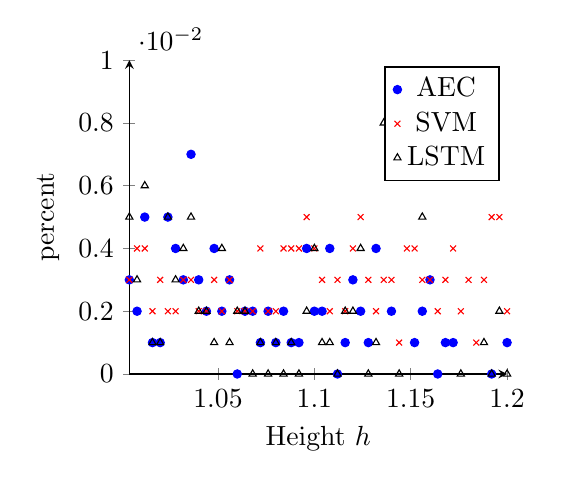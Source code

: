 ﻿\begin{tikzpicture}
	\begin{axis}[
		xlabel={Height $h$},
		ylabel={percent},
		axis x line=bottom,
		axis y line=left,
		ymin=0,
		ymax=0.01,
scale=0.7
]
	\addplot[only marks, mark size=1.5, color=blue, mark=*] plot coordinates {
		(1.004, 0.003)
		(1.008, 0.002)
		(1.012, 0.005)
		(1.016, 0.001)
		(1.02, 0.001)
		(1.024, 0.005)
		(1.028, 0.004)
		(1.032, 0.003)
		(1.036, 0.007)
		(1.04, 0.003)
		(1.044, 0.002)
		(1.048, 0.004)
		(1.052, 0.002)
		(1.056, 0.003)
		(1.06, 0.0)
		(1.064, 0.002)
		(1.068, 0.002)
		(1.072, 0.001)
		(1.076, 0.002)
		(1.08, 0.001)
		(1.084, 0.002)
		(1.088, 0.001)
		(1.092, 0.001)
		(1.096, 0.004)
		(1.1, 0.002)
		(1.104, 0.002)
		(1.108, 0.004)
		(1.112, 0.0)
		(1.116, 0.001)
		(1.12, 0.003)
		(1.124, 0.002)
		(1.128, 0.001)
		(1.132, 0.004)
		(1.136, 0.011)
		(1.14, 0.002)
		(1.144, 0.016)
		(1.148, 0.013)
		(1.152, 0.001)
		(1.156, 0.002)
		(1.16, 0.003)
		(1.164, 0.0)
		(1.168, 0.001)
		(1.172, 0.001)
		(1.176, 0.011)
		(1.18, 0.021)
		(1.184, 0.016)
		(1.188, 0.018)
		(1.192, 0.0)
		(1.196, 0.012)
		(1.2, 0.001)
	};
	\addlegendentry{AEC}
	\addplot[only marks, mark size=1.5, color=red, mark=x] plot coordinates {
		(1.004, 0.003)
		(1.008, 0.004)
		(1.012, 0.004)
		(1.016, 0.002)
		(1.02, 0.003)
		(1.024, 0.002)
		(1.028, 0.002)
		(1.032, 0.003)
		(1.036, 0.003)
		(1.04, 0.002)
		(1.044, 0.002)
		(1.048, 0.003)
		(1.052, 0.002)
		(1.056, 0.003)
		(1.06, 0.002)
		(1.064, 0.002)
		(1.068, 0.002)
		(1.072, 0.004)
		(1.076, 0.002)
		(1.08, 0.002)
		(1.084, 0.004)
		(1.088, 0.004)
		(1.092, 0.004)
		(1.096, 0.005)
		(1.1, 0.004)
		(1.104, 0.003)
		(1.108, 0.002)
		(1.112, 0.003)
		(1.116, 0.002)
		(1.12, 0.004)
		(1.124, 0.005)
		(1.128, 0.003)
		(1.132, 0.002)
		(1.136, 0.003)
		(1.14, 0.003)
		(1.144, 0.001)
		(1.148, 0.004)
		(1.152, 0.004)
		(1.156, 0.003)
		(1.16, 0.003)
		(1.164, 0.002)
		(1.168, 0.003)
		(1.172, 0.004)
		(1.176, 0.002)
		(1.18, 0.003)
		(1.184, 0.001)
		(1.188, 0.003)
		(1.192, 0.005)
		(1.196, 0.005)
		(1.2, 0.002)
	};
	\addlegendentry{SVM}
	\addplot[only marks, mark size=1.5, color=black, mark=triangle] plot coordinates {
		(1.004, 0.005)
		(1.008, 0.003)
		(1.012, 0.006)
		(1.016, 0.001)
		(1.02, 0.001)
		(1.024, 0.005)
		(1.028, 0.003)
		(1.032, 0.004)
		(1.036, 0.005)
		(1.04, 0.002)
		(1.044, 0.002)
		(1.048, 0.001)
		(1.052, 0.004)
		(1.056, 0.001)
		(1.06, 0.002)
		(1.064, 0.002)
		(1.068, 0.0)
		(1.072, 0.001)
		(1.076, 0.0)
		(1.08, 0.001)
		(1.084, 0.0)
		(1.088, 0.001)
		(1.092, 0.0)
		(1.096, 0.002)
		(1.1, 0.004)
		(1.104, 0.001)
		(1.108, 0.001)
		(1.112, 0.0)
		(1.116, 0.002)
		(1.12, 0.002)
		(1.124, 0.004)
		(1.128, 0.0)
		(1.132, 0.001)
		(1.136, 0.008)
		(1.14, 0.016)
		(1.144, 0.0)
		(1.148, 0.007)
		(1.152, 0.008)
		(1.156, 0.005)
		(1.16, 0.015)
		(1.164, 0.008)
		(1.168, 0.017)
		(1.172, 0.009)
		(1.176, 0.0)
		(1.18, 0.014)
		(1.184, 0.026)
		(1.188, 0.001)
		(1.192, 0.0)
		(1.196, 0.002)
		(1.2, 0.0)
	};
	\addlegendentry{LSTM}
	\end{axis}
\end{tikzpicture}
